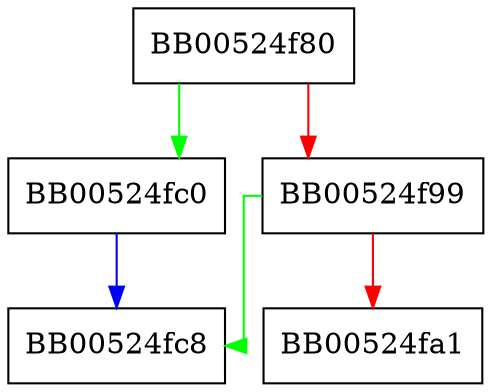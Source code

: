 digraph asn1_template_clear {
  node [shape="box"];
  graph [splines=ortho];
  BB00524f80 -> BB00524fc0 [color="green"];
  BB00524f80 -> BB00524f99 [color="red"];
  BB00524f99 -> BB00524fc8 [color="green"];
  BB00524f99 -> BB00524fa1 [color="red"];
  BB00524fc0 -> BB00524fc8 [color="blue"];
}